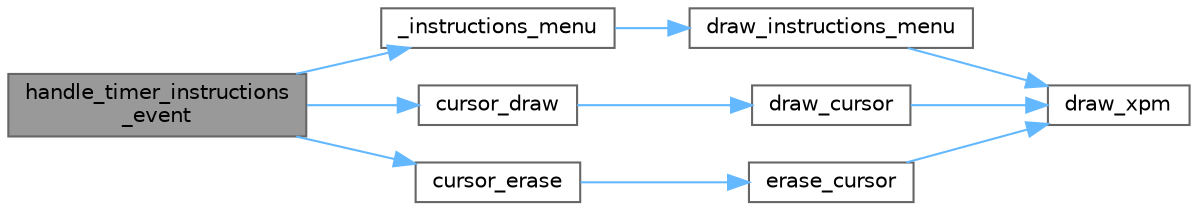 digraph "handle_timer_instructions_event"
{
 // LATEX_PDF_SIZE
  bgcolor="transparent";
  edge [fontname=Helvetica,fontsize=10,labelfontname=Helvetica,labelfontsize=10];
  node [fontname=Helvetica,fontsize=10,shape=box,height=0.2,width=0.4];
  rankdir="LR";
  Node1 [label="handle_timer_instructions\l_event",height=0.2,width=0.4,color="gray40", fillcolor="grey60", style="filled", fontcolor="black",tooltip="This function handles timer events in the \"INSTRUCTIONS\" state."];
  Node1 -> Node2 [color="steelblue1",style="solid"];
  Node2 [label="_instructions_menu",height=0.2,width=0.4,color="grey40", fillcolor="white", style="filled",URL="$game__state_8c.html#a6196304024954107645a1db9755caa0e",tooltip="This function calls the specific draw function to draw the instruction menu."];
  Node2 -> Node3 [color="steelblue1",style="solid"];
  Node3 [label="draw_instructions_menu",height=0.2,width=0.4,color="grey40", fillcolor="white", style="filled",URL="$display_8c.html#ad591a81c7dd7fe49e0732eee1c55c725",tooltip="This function displays the \"instructions menu\" image on the screen."];
  Node3 -> Node4 [color="steelblue1",style="solid"];
  Node4 [label="draw_xpm",height=0.2,width=0.4,color="grey40", fillcolor="white", style="filled",URL="$video_8c.html#af110146e2c41a581c0d543ed7eb61f37",tooltip="This function prints a xmp image to the display."];
  Node1 -> Node5 [color="steelblue1",style="solid"];
  Node5 [label="cursor_draw",height=0.2,width=0.4,color="grey40", fillcolor="white", style="filled",URL="$game__state_8c.html#a36951ff3bd81205b3d399c2735d38b59",tooltip="This function takes the current position of the cursor and draws it on the screen."];
  Node5 -> Node6 [color="steelblue1",style="solid"];
  Node6 [label="draw_cursor",height=0.2,width=0.4,color="grey40", fillcolor="white", style="filled",URL="$display_8c.html#a58b56a9af02d37c0b66d88674e579da3",tooltip="This function is responsible for drawing the cursor on the screen at the specified coordinates (x,..."];
  Node6 -> Node4 [color="steelblue1",style="solid"];
  Node1 -> Node7 [color="steelblue1",style="solid"];
  Node7 [label="cursor_erase",height=0.2,width=0.4,color="grey40", fillcolor="white", style="filled",URL="$game__state_8c.html#a3b714459f8030f49c71cfe0bab357a4e",tooltip="This function calls the specific erase function to remove the cursor."];
  Node7 -> Node8 [color="steelblue1",style="solid"];
  Node8 [label="erase_cursor",height=0.2,width=0.4,color="grey40", fillcolor="white", style="filled",URL="$display_8c.html#aa1156b1e9f5177ad9f3215f1f7a19280",tooltip="This function is responsible for erasing the cursor from the screen at the specified coordinates (x,..."];
  Node8 -> Node4 [color="steelblue1",style="solid"];
}
